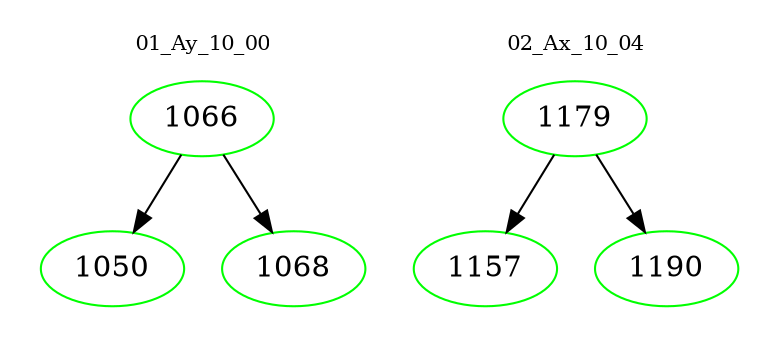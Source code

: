 digraph{
subgraph cluster_0 {
color = white
label = "01_Ay_10_00";
fontsize=10;
T0_1066 [label="1066", color="green"]
T0_1066 -> T0_1050 [color="black"]
T0_1050 [label="1050", color="green"]
T0_1066 -> T0_1068 [color="black"]
T0_1068 [label="1068", color="green"]
}
subgraph cluster_1 {
color = white
label = "02_Ax_10_04";
fontsize=10;
T1_1179 [label="1179", color="green"]
T1_1179 -> T1_1157 [color="black"]
T1_1157 [label="1157", color="green"]
T1_1179 -> T1_1190 [color="black"]
T1_1190 [label="1190", color="green"]
}
}
